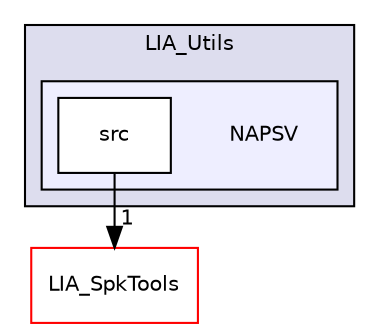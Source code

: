 digraph "LIA_Utils/NAPSV" {
  compound=true
  node [ fontsize="10", fontname="Helvetica"];
  edge [ labelfontsize="10", labelfontname="Helvetica"];
  subgraph clusterdir_d943bfca0b65a7b22a1ee61fc2aed8dc {
    graph [ bgcolor="#ddddee", pencolor="black", label="LIA_Utils" fontname="Helvetica", fontsize="10", URL="dir_d943bfca0b65a7b22a1ee61fc2aed8dc.html"]
  subgraph clusterdir_717f67d4e65895535f72006b94760c35 {
    graph [ bgcolor="#eeeeff", pencolor="black", label="" URL="dir_717f67d4e65895535f72006b94760c35.html"];
    dir_717f67d4e65895535f72006b94760c35 [shape=plaintext label="NAPSV"];
    dir_d631ba89bca9b69794983032b3e63910 [shape=box label="src" color="black" fillcolor="white" style="filled" URL="dir_d631ba89bca9b69794983032b3e63910.html"];
  }
  }
  dir_7b9f40c7474acebf25e66f966c5b9c6a [shape=box label="LIA_SpkTools" fillcolor="white" style="filled" color="red" URL="dir_7b9f40c7474acebf25e66f966c5b9c6a.html"];
  dir_d631ba89bca9b69794983032b3e63910->dir_7b9f40c7474acebf25e66f966c5b9c6a [headlabel="1", labeldistance=1.5 headhref="dir_000138_000110.html"];
}
